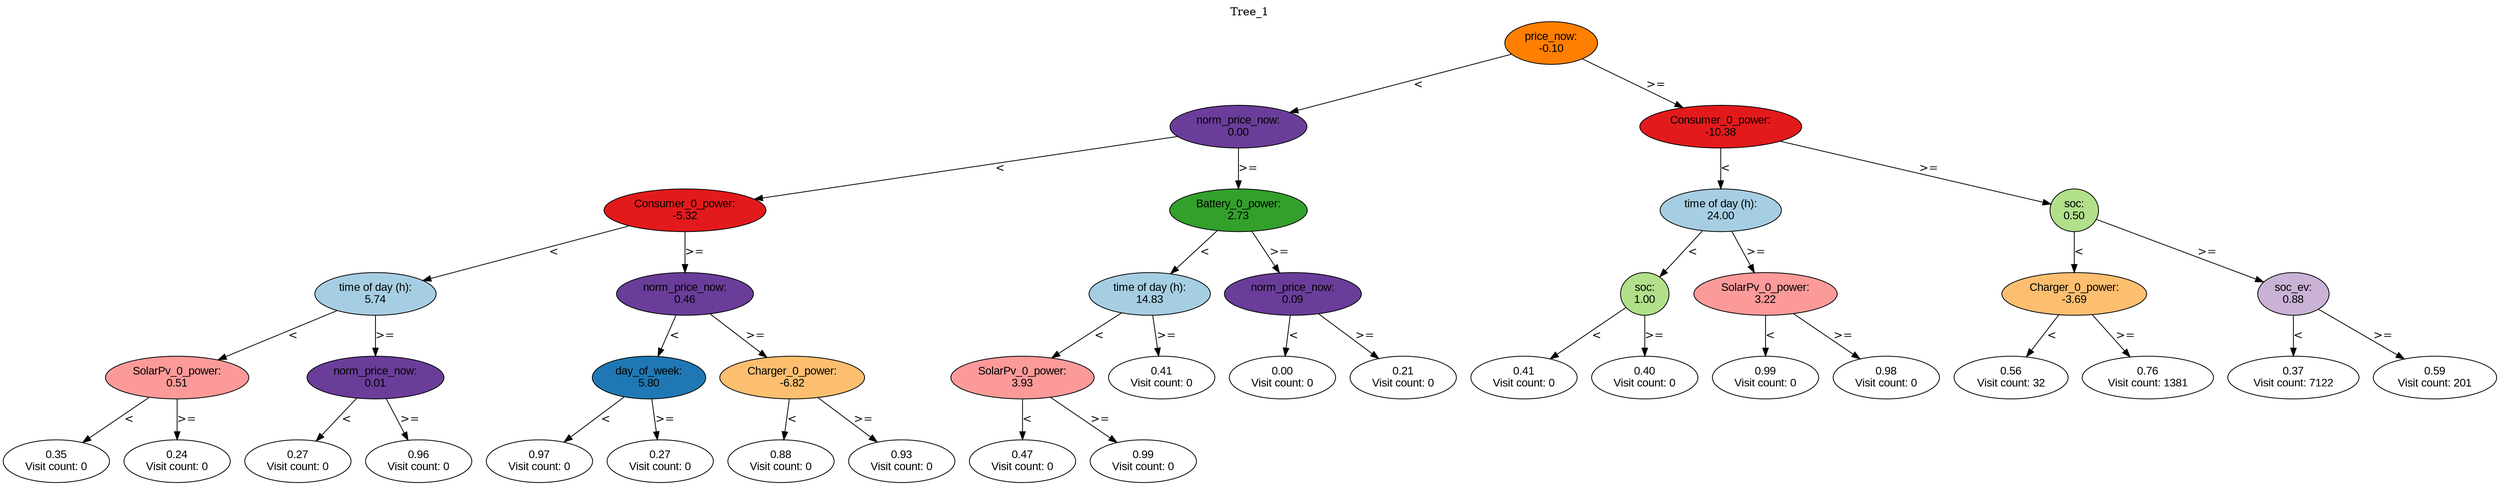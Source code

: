 digraph BST {
    node [fontname="Arial" style=filled colorscheme=paired12];
    0 [ label = "price_now:
-0.10" fillcolor=8];
    1 [ label = "norm_price_now:
0.00" fillcolor=10];
    2 [ label = "Consumer_0_power:
-5.32" fillcolor=6];
    3 [ label = "time of day (h):
5.74" fillcolor=1];
    4 [ label = "SolarPv_0_power:
0.51" fillcolor=5];
    5 [ label = "0.35
Visit count: 0" fillcolor=white];
    6 [ label = "0.24
Visit count: 0" fillcolor=white];
    7 [ label = "norm_price_now:
0.01" fillcolor=10];
    8 [ label = "0.27
Visit count: 0" fillcolor=white];
    9 [ label = "0.96
Visit count: 0" fillcolor=white];
    10 [ label = "norm_price_now:
0.46" fillcolor=10];
    11 [ label = "day_of_week:
5.80" fillcolor=2];
    12 [ label = "0.97
Visit count: 0" fillcolor=white];
    13 [ label = "0.27
Visit count: 0" fillcolor=white];
    14 [ label = "Charger_0_power:
-6.82" fillcolor=7];
    15 [ label = "0.88
Visit count: 0" fillcolor=white];
    16 [ label = "0.93
Visit count: 0" fillcolor=white];
    17 [ label = "Battery_0_power:
2.73" fillcolor=4];
    18 [ label = "time of day (h):
14.83" fillcolor=1];
    19 [ label = "SolarPv_0_power:
3.93" fillcolor=5];
    20 [ label = "0.47
Visit count: 0" fillcolor=white];
    21 [ label = "0.99
Visit count: 0" fillcolor=white];
    22 [ label = "0.41
Visit count: 0" fillcolor=white];
    23 [ label = "norm_price_now:
0.09" fillcolor=10];
    24 [ label = "0.00
Visit count: 0" fillcolor=white];
    25 [ label = "0.21
Visit count: 0" fillcolor=white];
    26 [ label = "Consumer_0_power:
-10.38" fillcolor=6];
    27 [ label = "time of day (h):
24.00" fillcolor=1];
    28 [ label = "soc:
1.00" fillcolor=3];
    29 [ label = "0.41
Visit count: 0" fillcolor=white];
    30 [ label = "0.40
Visit count: 0" fillcolor=white];
    31 [ label = "SolarPv_0_power:
3.22" fillcolor=5];
    32 [ label = "0.99
Visit count: 0" fillcolor=white];
    33 [ label = "0.98
Visit count: 0" fillcolor=white];
    34 [ label = "soc:
0.50" fillcolor=3];
    35 [ label = "Charger_0_power:
-3.69" fillcolor=7];
    36 [ label = "0.56
Visit count: 32" fillcolor=white];
    37 [ label = "0.76
Visit count: 1381" fillcolor=white];
    38 [ label = "soc_ev:
0.88" fillcolor=9];
    39 [ label = "0.37
Visit count: 7122" fillcolor=white];
    40 [ label = "0.59
Visit count: 201" fillcolor=white];

    0  -> 1[ label = "<"];
    0  -> 26[ label = ">="];
    1  -> 2[ label = "<"];
    1  -> 17[ label = ">="];
    2  -> 3[ label = "<"];
    2  -> 10[ label = ">="];
    3  -> 4[ label = "<"];
    3  -> 7[ label = ">="];
    4  -> 5[ label = "<"];
    4  -> 6[ label = ">="];
    7  -> 8[ label = "<"];
    7  -> 9[ label = ">="];
    10  -> 11[ label = "<"];
    10  -> 14[ label = ">="];
    11  -> 12[ label = "<"];
    11  -> 13[ label = ">="];
    14  -> 15[ label = "<"];
    14  -> 16[ label = ">="];
    17  -> 18[ label = "<"];
    17  -> 23[ label = ">="];
    18  -> 19[ label = "<"];
    18  -> 22[ label = ">="];
    19  -> 20[ label = "<"];
    19  -> 21[ label = ">="];
    23  -> 24[ label = "<"];
    23  -> 25[ label = ">="];
    26  -> 27[ label = "<"];
    26  -> 34[ label = ">="];
    27  -> 28[ label = "<"];
    27  -> 31[ label = ">="];
    28  -> 29[ label = "<"];
    28  -> 30[ label = ">="];
    31  -> 32[ label = "<"];
    31  -> 33[ label = ">="];
    34  -> 35[ label = "<"];
    34  -> 38[ label = ">="];
    35  -> 36[ label = "<"];
    35  -> 37[ label = ">="];
    38  -> 39[ label = "<"];
    38  -> 40[ label = ">="];

    labelloc="t";
    label="Tree_1";
}